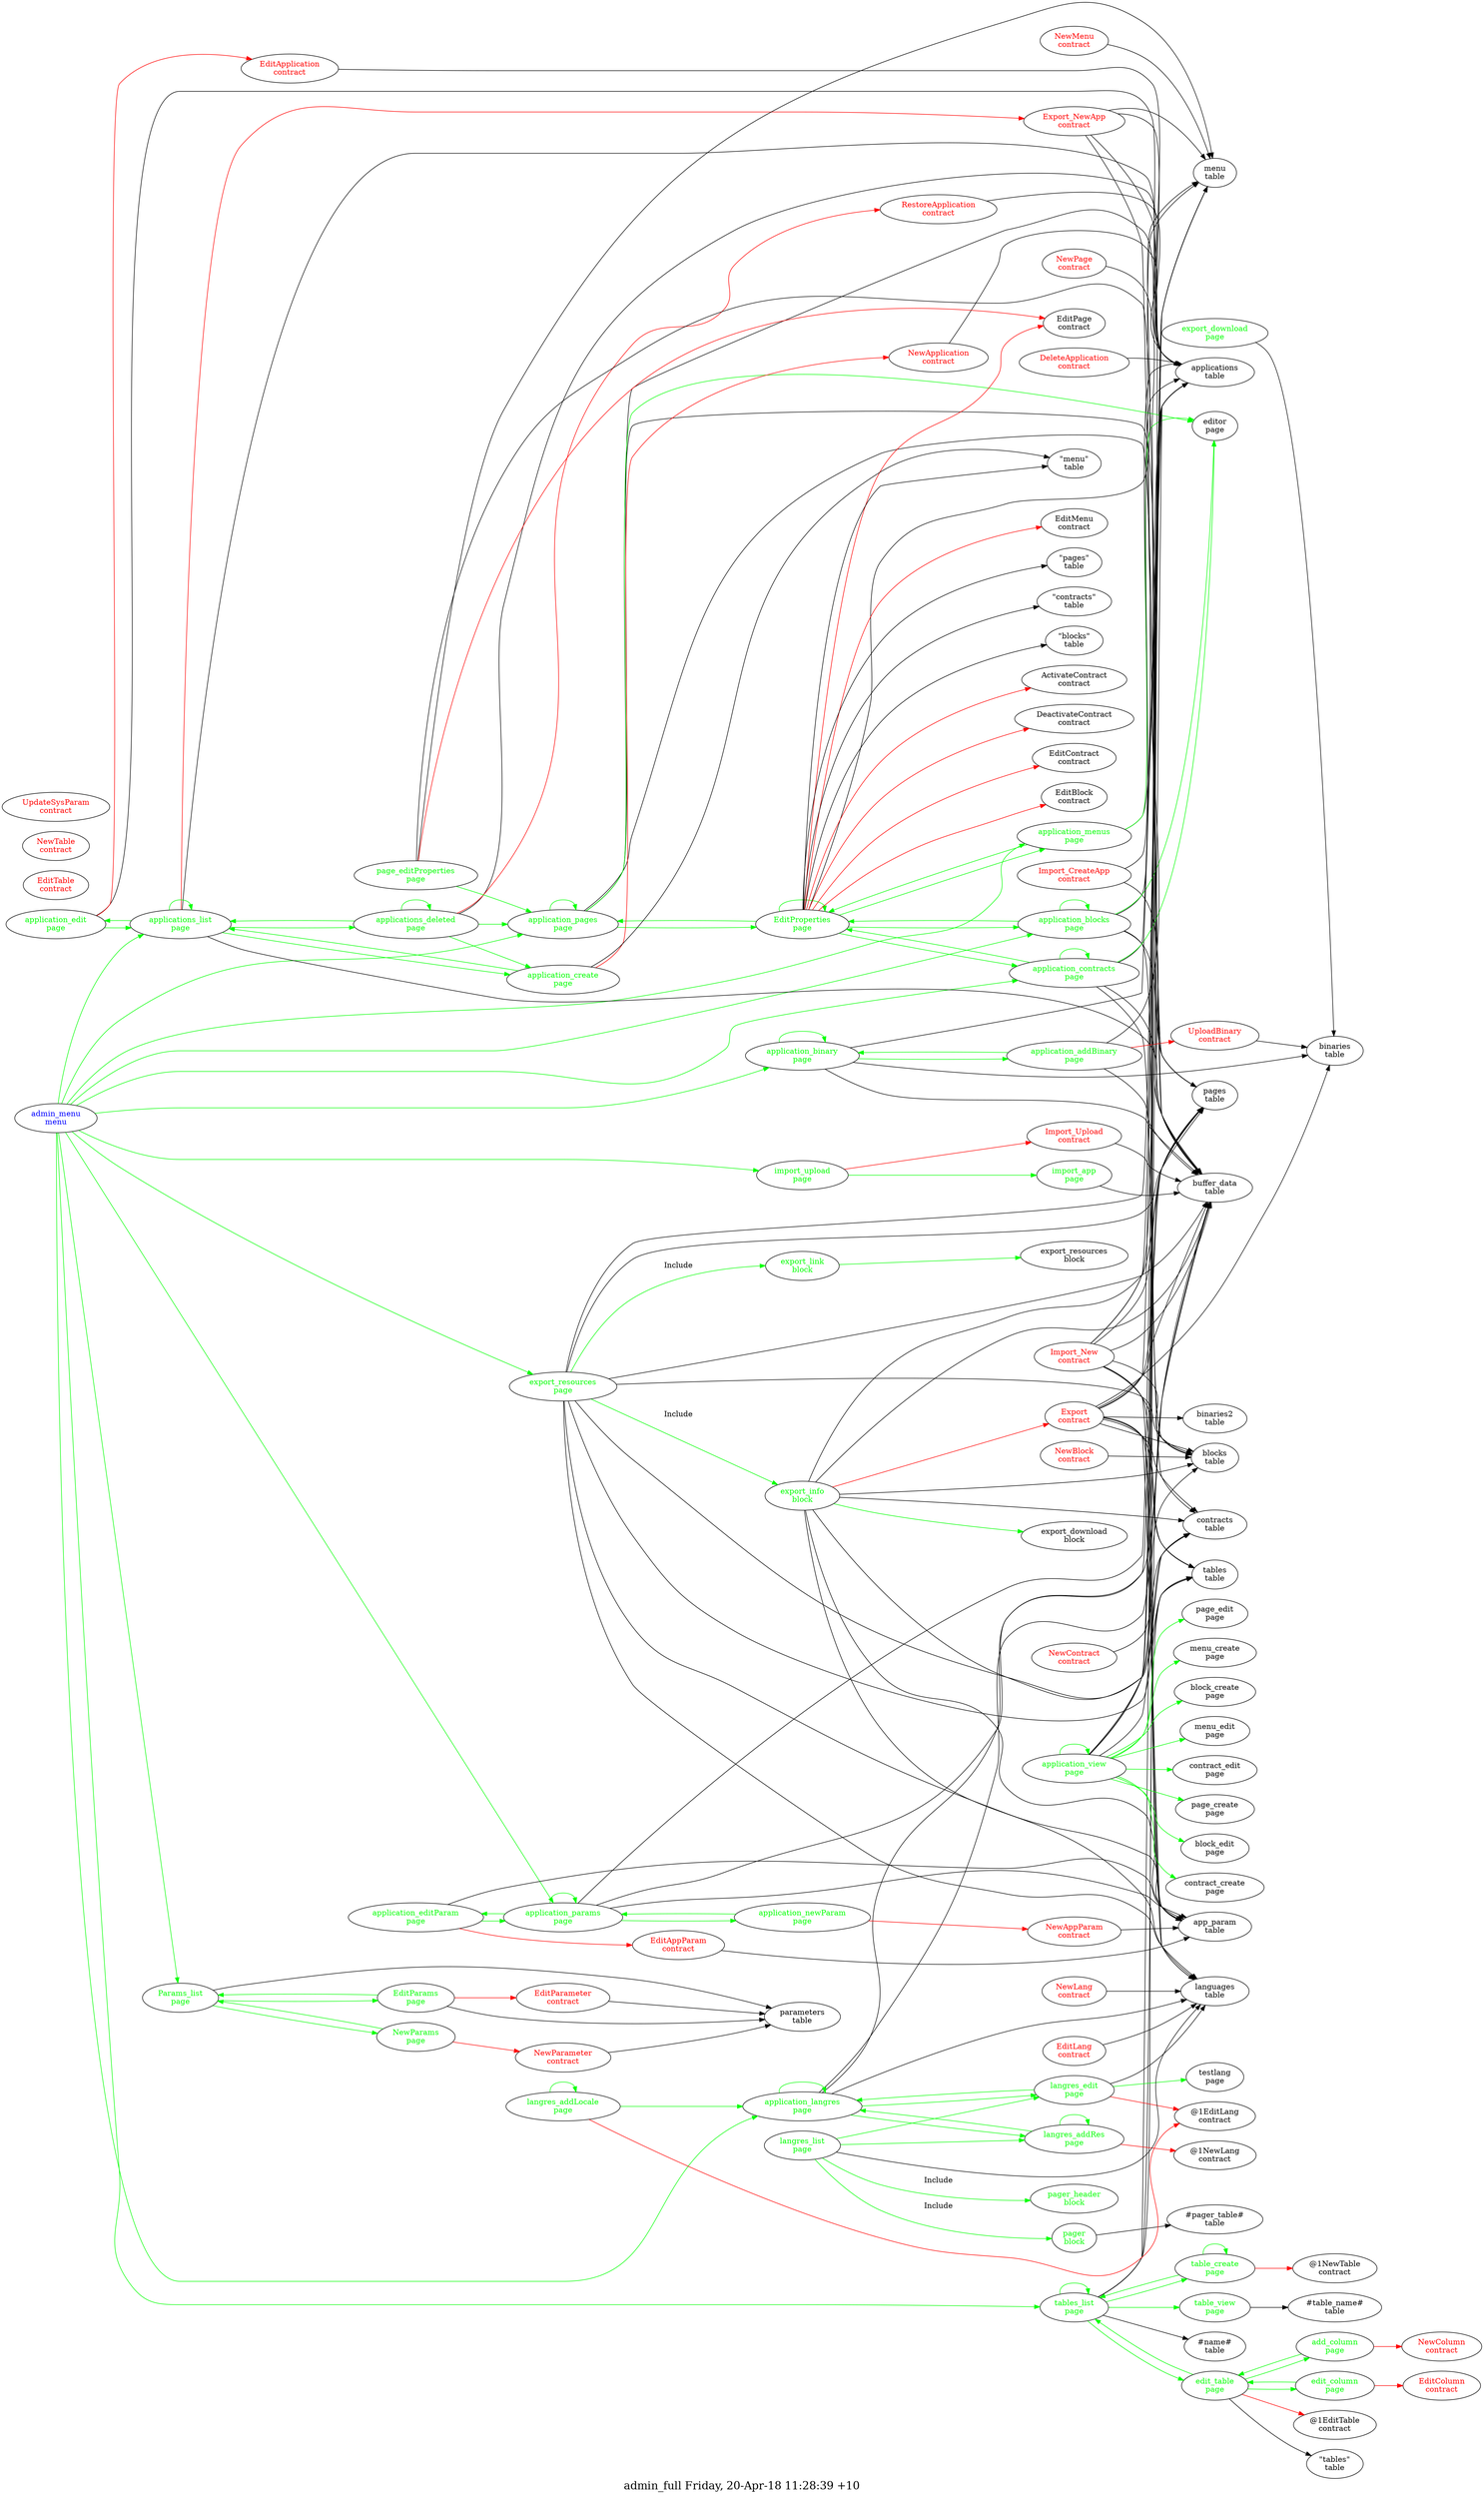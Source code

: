 digraph G {
fontsize="20.0";
label="admin_full Friday, 20-Apr-18 11:28:39 +10";
rankdir=LR;
"export_info\nblock" -> "Export\ncontract"  [ color=red ]
"export_info\nblock" -> "buffer_data\ntable"
"export_info\nblock" -> "pages\ntable"
"export_info\nblock" -> "blocks\ntable"
"export_info\nblock" -> "app_param\ntable"
"export_info\nblock" -> "languages\ntable"
"export_info\nblock" -> "contracts\ntable"
"export_info\nblock" -> "tables\ntable"
"export_info\nblock" -> "export_download\nblock"  [ color=green ]
"export_info\nblock" [fontcolor=green, group=blocks];
"export_link\nblock" -> "export_resources\nblock"  [ color=green ]
"export_link\nblock" [fontcolor=green, group=blocks];
"pager\nblock" -> "#pager_table#\ntable"
"pager\nblock" [fontcolor=green, group=blocks];
"pager_header\nblock" [fontcolor=green, group=blocks];
"DeleteApplication\ncontract" -> "applications\ntable"
"DeleteApplication\ncontract" [fontcolor=red, group=contracts];
"EditAppParam\ncontract" -> "app_param\ntable"
"EditAppParam\ncontract" [fontcolor=red, group=contracts];
"EditApplication\ncontract" -> "applications\ntable"
"EditApplication\ncontract" [fontcolor=red, group=contracts];
"EditColumn\ncontract" [fontcolor=red, group=contracts];
"EditLang\ncontract" -> "languages\ntable"
"EditLang\ncontract" [fontcolor=red, group=contracts];
"EditParameter\ncontract" -> "parameters\ntable"
"EditParameter\ncontract" [fontcolor=red, group=contracts];
"EditTable\ncontract" [fontcolor=red, group=contracts];
"Export\ncontract" -> "buffer_data\ntable"
"Export\ncontract" -> "pages\ntable"
"Export\ncontract" -> "menu\ntable"
"Export\ncontract" -> "contracts\ntable"
"Export\ncontract" -> "blocks\ntable"
"Export\ncontract" -> "languages\ntable"
"Export\ncontract" -> "app_param\ntable"
"Export\ncontract" -> "tables\ntable"
"Export\ncontract" -> "binaries\ntable"
"Export\ncontract" -> "binaries2\ntable"
"Export\ncontract" [fontcolor=red, group=contracts];
"Export_NewApp\ncontract" -> "applications\ntable"
"Export_NewApp\ncontract" -> "pages\ntable"
"Export_NewApp\ncontract" -> "menu\ntable"
"Export_NewApp\ncontract" -> "buffer_data\ntable"
"Export_NewApp\ncontract" [fontcolor=red, group=contracts];
"Import_CreateApp\ncontract" -> "buffer_data\ntable"
"Import_CreateApp\ncontract" -> "applications\ntable"
"Import_CreateApp\ncontract" [fontcolor=red, group=contracts];
"Import_New\ncontract" -> "buffer_data\ntable"
"Import_New\ncontract" -> "applications\ntable"
"Import_New\ncontract" -> "pages\ntable"
"Import_New\ncontract" -> "blocks\ntable"
"Import_New\ncontract" -> "menu\ntable"
"Import_New\ncontract" -> "app_param\ntable"
"Import_New\ncontract" -> "languages\ntable"
"Import_New\ncontract" -> "tables\ntable"
"Import_New\ncontract" [fontcolor=red, group=contracts];
"Import_Upload\ncontract" -> "buffer_data\ntable"
"Import_Upload\ncontract" [fontcolor=red, group=contracts];
"NewAppParam\ncontract" -> "app_param\ntable"
"NewAppParam\ncontract" [fontcolor=red, group=contracts];
"NewApplication\ncontract" -> "applications\ntable"
"NewApplication\ncontract" [fontcolor=red, group=contracts];
"NewBlock\ncontract" -> "blocks\ntable"
"NewBlock\ncontract" [fontcolor=red, group=contracts];
"NewColumn\ncontract" [fontcolor=red, group=contracts];
"NewContract\ncontract" -> "contracts\ntable"
"NewContract\ncontract" [fontcolor=red, group=contracts];
"NewLang\ncontract" -> "languages\ntable"
"NewLang\ncontract" [fontcolor=red, group=contracts];
"NewMenu\ncontract" -> "menu\ntable"
"NewMenu\ncontract" [fontcolor=red, group=contracts];
"NewPage\ncontract" -> "pages\ntable"
"NewPage\ncontract" [fontcolor=red, group=contracts];
"NewParameter\ncontract" -> "parameters\ntable"
"NewParameter\ncontract" [fontcolor=red, group=contracts];
"NewTable\ncontract" [fontcolor=red, group=contracts];
"RestoreApplication\ncontract" -> "applications\ntable"
"RestoreApplication\ncontract" [fontcolor=red, group=contracts];
"UpdateSysParam\ncontract" [fontcolor=red, group=contracts];
"UploadBinary\ncontract" -> "binaries\ntable"
"UploadBinary\ncontract" [fontcolor=red, group=contracts];
"admin_menu\nmenu" -> "applications_list\npage"  [ color=green ]
"admin_menu\nmenu" -> "Params_list\npage"  [ color=green ]
"admin_menu\nmenu" -> "application_menus\npage"  [ color=green ]
"admin_menu\nmenu" -> "import_upload\npage"  [ color=green ]
"admin_menu\nmenu" -> "export_resources\npage"  [ color=green ]
"admin_menu\nmenu" -> "application_pages\npage"  [ color=green ]
"admin_menu\nmenu" -> "application_blocks\npage"  [ color=green ]
"admin_menu\nmenu" -> "tables_list\npage"  [ color=green ]
"admin_menu\nmenu" -> "application_contracts\npage"  [ color=green ]
"admin_menu\nmenu" -> "application_params\npage"  [ color=green ]
"admin_menu\nmenu" -> "application_langres\npage"  [ color=green ]
"admin_menu\nmenu" -> "application_binary\npage"  [ color=green ]
"admin_menu\nmenu" [fontcolor=blue, group=menus];
"EditParams\npage" -> "EditParameter\ncontract"  [ color=red ]
"EditParams\npage" -> "parameters\ntable"
"EditParams\npage" -> "Params_list\npage"  [ color=green ]
"EditParams\npage" [fontcolor=green, group=pages];
"EditProperties\npage" -> "EditPage\ncontract"  [ color=red ]
"EditProperties\npage" -> "ActivateContract\ncontract"  [ color=red ]
"EditProperties\npage" -> "DeactivateContract\ncontract"  [ color=red ]
"EditProperties\npage" -> "EditContract\ncontract"  [ color=red ]
"EditProperties\npage" -> "EditBlock\ncontract"  [ color=red ]
"EditProperties\npage" -> "EditMenu\ncontract"  [ color=red ]
"EditProperties\npage" -> "\"pages\"\ntable"
"EditProperties\npage" -> "menu\ntable"
"EditProperties\npage" -> "\"contracts\"\ntable"
"EditProperties\npage" -> "\"blocks\"\ntable"
"EditProperties\npage" -> "\"menu\"\ntable"
"EditProperties\npage" -> "application_pages\npage"  [ color=green ]
"EditProperties\npage" -> "EditProperties\npage"  [ color=green ]
"EditProperties\npage" -> "application_contracts\npage"  [ color=green ]
"EditProperties\npage" -> "application_blocks\npage"  [ color=green ]
"EditProperties\npage" -> "application_menus\npage"  [ color=green ]
"EditProperties\npage" [fontcolor=green, group=pages];
"NewParams\npage" -> "NewParameter\ncontract"  [ color=red ]
"NewParams\npage" -> "Params_list\npage"  [ color=green ]
"NewParams\npage" [fontcolor=green, group=pages];
"Params_list\npage" -> "parameters\ntable"
"Params_list\npage" -> "NewParams\npage"  [ color=green ]
"Params_list\npage" -> "EditParams\npage"  [ color=green ]
"Params_list\npage" [fontcolor=green, group=pages];
"add_column\npage" -> "NewColumn\ncontract"  [ color=red ]
"add_column\npage" -> "edit_table\npage"  [ color=green ]
"add_column\npage" [fontcolor=green, group=pages];
"application_addBinary\npage" -> "UploadBinary\ncontract"  [ color=red ]
"application_addBinary\npage" -> "buffer_data\ntable"
"application_addBinary\npage" -> "applications\ntable"
"application_addBinary\npage" -> "application_binary\npage"  [ color=green ]
"application_addBinary\npage" [fontcolor=green, group=pages];
"application_binary\npage" -> "buffer_data\ntable"
"application_binary\npage" -> "applications\ntable"
"application_binary\npage" -> "binaries\ntable"
"application_binary\npage" -> "application_addBinary\npage"  [ color=green ]
"application_binary\npage" -> "application_binary\npage"  [ color=green ]
"application_binary\npage" [fontcolor=green, group=pages];
"application_blocks\npage" -> "buffer_data\ntable"
"application_blocks\npage" -> "applications\ntable"
"application_blocks\npage" -> "blocks\ntable"
"application_blocks\npage" -> "editor\npage"  [ color=green ]
"application_blocks\npage" -> "application_blocks\npage"  [ color=green ]
"application_blocks\npage" -> "EditProperties\npage"  [ color=green ]
"application_blocks\npage" [fontcolor=green, group=pages];
"application_contracts\npage" -> "buffer_data\ntable"
"application_contracts\npage" -> "applications\ntable"
"application_contracts\npage" -> "contracts\ntable"
"application_contracts\npage" -> "editor\npage"  [ color=green ]
"application_contracts\npage" -> "application_contracts\npage"  [ color=green ]
"application_contracts\npage" -> "EditProperties\npage"  [ color=green ]
"application_contracts\npage" [fontcolor=green, group=pages];
"application_create\npage" -> "NewApplication\ncontract"  [ color=red ]
"application_create\npage" -> "\"menu\"\ntable"
"application_create\npage" -> "applications_list\npage"  [ color=green ]
"application_create\npage" [fontcolor=green, group=pages];
"application_edit\npage" -> "EditApplication\ncontract"  [ color=red ]
"application_edit\npage" -> "applications\ntable"
"application_edit\npage" -> "applications_list\npage"  [ color=green ]
"application_edit\npage" [fontcolor=green, group=pages];
"application_editParam\npage" -> "EditAppParam\ncontract"  [ color=red ]
"application_editParam\npage" -> "app_param\ntable"
"application_editParam\npage" -> "application_params\npage"  [ color=green ]
"application_editParam\npage" [fontcolor=green, group=pages];
"application_langres\npage" -> "buffer_data\ntable"
"application_langres\npage" -> "applications\ntable"
"application_langres\npage" -> "languages\ntable"
"application_langres\npage" -> "langres_addRes\npage"  [ color=green ]
"application_langres\npage" -> "application_langres\npage"  [ color=green ]
"application_langres\npage" -> "langres_edit\npage"  [ color=green ]
"application_langres\npage" [fontcolor=green, group=pages];
"application_menus\npage" -> "menu\ntable"
"application_menus\npage" -> "editor\npage"  [ color=green ]
"application_menus\npage" -> "EditProperties\npage"  [ color=green ]
"application_menus\npage" [fontcolor=green, group=pages];
"application_newParam\npage" -> "NewAppParam\ncontract"  [ color=red ]
"application_newParam\npage" -> "application_params\npage"  [ color=green ]
"application_newParam\npage" [fontcolor=green, group=pages];
"application_pages\npage" -> "buffer_data\ntable"
"application_pages\npage" -> "applications\ntable"
"application_pages\npage" -> "pages\ntable"
"application_pages\npage" -> "editor\npage"  [ color=green ]
"application_pages\npage" -> "application_pages\npage"  [ color=green ]
"application_pages\npage" -> "EditProperties\npage"  [ color=green ]
"application_pages\npage" [fontcolor=green, group=pages];
"application_params\npage" -> "buffer_data\ntable"
"application_params\npage" -> "applications\ntable"
"application_params\npage" -> "app_param\ntable"
"application_params\npage" -> "application_newParam\npage"  [ color=green ]
"application_params\npage" -> "application_params\npage"  [ color=green ]
"application_params\npage" -> "application_editParam\npage"  [ color=green ]
"application_params\npage" [fontcolor=green, group=pages];
"application_view\npage" -> "applications\ntable"
"application_view\npage" -> "pages\ntable"
"application_view\npage" -> "blocks\ntable"
"application_view\npage" -> "menu\ntable"
"application_view\npage" -> "contracts\ntable"
"application_view\npage" -> "application_view\npage"  [ color=green ]
"application_view\npage" -> "page_create\npage"  [ color=green ]
"application_view\npage" -> "page_edit\npage"  [ color=green ]
"application_view\npage" -> "block_create\npage"  [ color=green ]
"application_view\npage" -> "block_edit\npage"  [ color=green ]
"application_view\npage" -> "menu_create\npage"  [ color=green ]
"application_view\npage" -> "menu_edit\npage"  [ color=green ]
"application_view\npage" -> "contract_create\npage"  [ color=green ]
"application_view\npage" -> "contract_edit\npage"  [ color=green ]
"application_view\npage" [fontcolor=green, group=pages];
"applications_deleted\npage" -> "RestoreApplication\ncontract"  [ color=red ]
"applications_deleted\npage" -> "applications\ntable"
"applications_deleted\npage" -> "application_pages\npage"  [ color=green ]
"applications_deleted\npage" -> "applications_deleted\npage"  [ color=green ]
"applications_deleted\npage" -> "applications_list\npage"  [ color=green ]
"applications_deleted\npage" -> "application_create\npage"  [ color=green ]
"applications_deleted\npage" [fontcolor=green, group=pages];
"applications_list\npage" -> "Export_NewApp\ncontract"  [ color=red ]
"applications_list\npage" -> "buffer_data\ntable"
"applications_list\npage" -> "applications\ntable"
"applications_list\npage" -> "applications_deleted\npage"  [ color=green ]
"applications_list\npage" -> "application_create\npage"  [ color=green ]
"applications_list\npage" -> "applications_list\npage"  [ color=green ]
"applications_list\npage" -> "application_edit\npage"  [ color=green ]
"applications_list\npage" [fontcolor=green, group=pages];
"edit_column\npage" -> "EditColumn\ncontract"  [ color=red ]
"edit_column\npage" -> "edit_table\npage"  [ color=green ]
"edit_column\npage" [fontcolor=green, group=pages];
"edit_table\npage" -> "@1EditTable\ncontract"  [ color=red ]
"edit_table\npage" -> "\"tables\"\ntable"
"edit_table\npage" -> "edit_column\npage"  [ color=green ]
"edit_table\npage" -> "add_column\npage"  [ color=green ]
"edit_table\npage" -> "tables_list\npage"  [ color=green ]
"edit_table\npage" [fontcolor=green, group=pages];
"export_download\npage" -> "binaries\ntable"
"export_download\npage" [fontcolor=green, group=pages];
"export_resources\npage" -> "buffer_data\ntable"
"export_resources\npage" -> "pages\ntable"
"export_resources\npage" -> "blocks\ntable"
"export_resources\npage" -> "menu\ntable"
"export_resources\npage" -> "app_param\ntable"
"export_resources\npage" -> "languages\ntable"
"export_resources\npage" -> "contracts\ntable"
"export_resources\npage" -> "tables\ntable"
"export_resources\npage" -> "export_link\nblock"  [ color=green, label=Include ]
"export_resources\npage" -> "export_info\nblock"  [ color=green, label=Include ]
"export_resources\npage" [fontcolor=green, group=pages];
"import_app\npage" -> "buffer_data\ntable"
"import_app\npage" [fontcolor=green, group=pages];
"import_upload\npage" -> "Import_Upload\ncontract"  [ color=red ]
"import_upload\npage" -> "import_app\npage"  [ color=green ]
"import_upload\npage" [fontcolor=green, group=pages];
"langres_addLocale\npage" -> "@1EditLang\ncontract"  [ color=red ]
"langres_addLocale\npage" -> "langres_addLocale\npage"  [ color=green ]
"langres_addLocale\npage" -> "application_langres\npage"  [ color=green ]
"langres_addLocale\npage" [fontcolor=green, group=pages];
"langres_addRes\npage" -> "@1NewLang\ncontract"  [ color=red ]
"langres_addRes\npage" -> "langres_addRes\npage"  [ color=green ]
"langres_addRes\npage" -> "application_langres\npage"  [ color=green ]
"langres_addRes\npage" [fontcolor=green, group=pages];
"langres_edit\npage" -> "@1EditLang\ncontract"  [ color=red ]
"langres_edit\npage" -> "languages\ntable"
"langres_edit\npage" -> "testlang\npage"  [ color=green ]
"langres_edit\npage" -> "application_langres\npage"  [ color=green ]
"langres_edit\npage" [fontcolor=green, group=pages];
"langres_list\npage" -> "languages\ntable"
"langres_list\npage" -> "langres_addRes\npage"  [ color=green ]
"langres_list\npage" -> "langres_edit\npage"  [ color=green ]
"langres_list\npage" -> "pager_header\nblock"  [ color=green, label=Include ]
"langres_list\npage" -> "pager\nblock"  [ color=green, label=Include ]
"langres_list\npage" [fontcolor=green, group=pages];
"page_editProperties\npage" -> "EditPage\ncontract"  [ color=red ]
"page_editProperties\npage" -> "pages\ntable"
"page_editProperties\npage" -> "menu\ntable"
"page_editProperties\npage" -> "application_pages\npage"  [ color=green ]
"page_editProperties\npage" [fontcolor=green, group=pages];
"table_create\npage" -> "@1NewTable\ncontract"  [ color=red ]
"table_create\npage" -> "table_create\npage"  [ color=green ]
"table_create\npage" -> "tables_list\npage"  [ color=green ]
"table_create\npage" [fontcolor=green, group=pages];
"table_view\npage" -> "#table_name#\ntable"
"table_view\npage" [fontcolor=green, group=pages];
"tables_list\npage" -> "buffer_data\ntable"
"tables_list\npage" -> "applications\ntable"
"tables_list\npage" -> "tables\ntable"
"tables_list\npage" -> "#name#\ntable"
"tables_list\npage" -> "table_create\npage"  [ color=green ]
"tables_list\npage" -> "tables_list\npage"  [ color=green ]
"tables_list\npage" -> "table_view\npage"  [ color=green ]
"tables_list\npage" -> "edit_table\npage"  [ color=green ]
"tables_list\npage" [fontcolor=green, group=pages];
}
